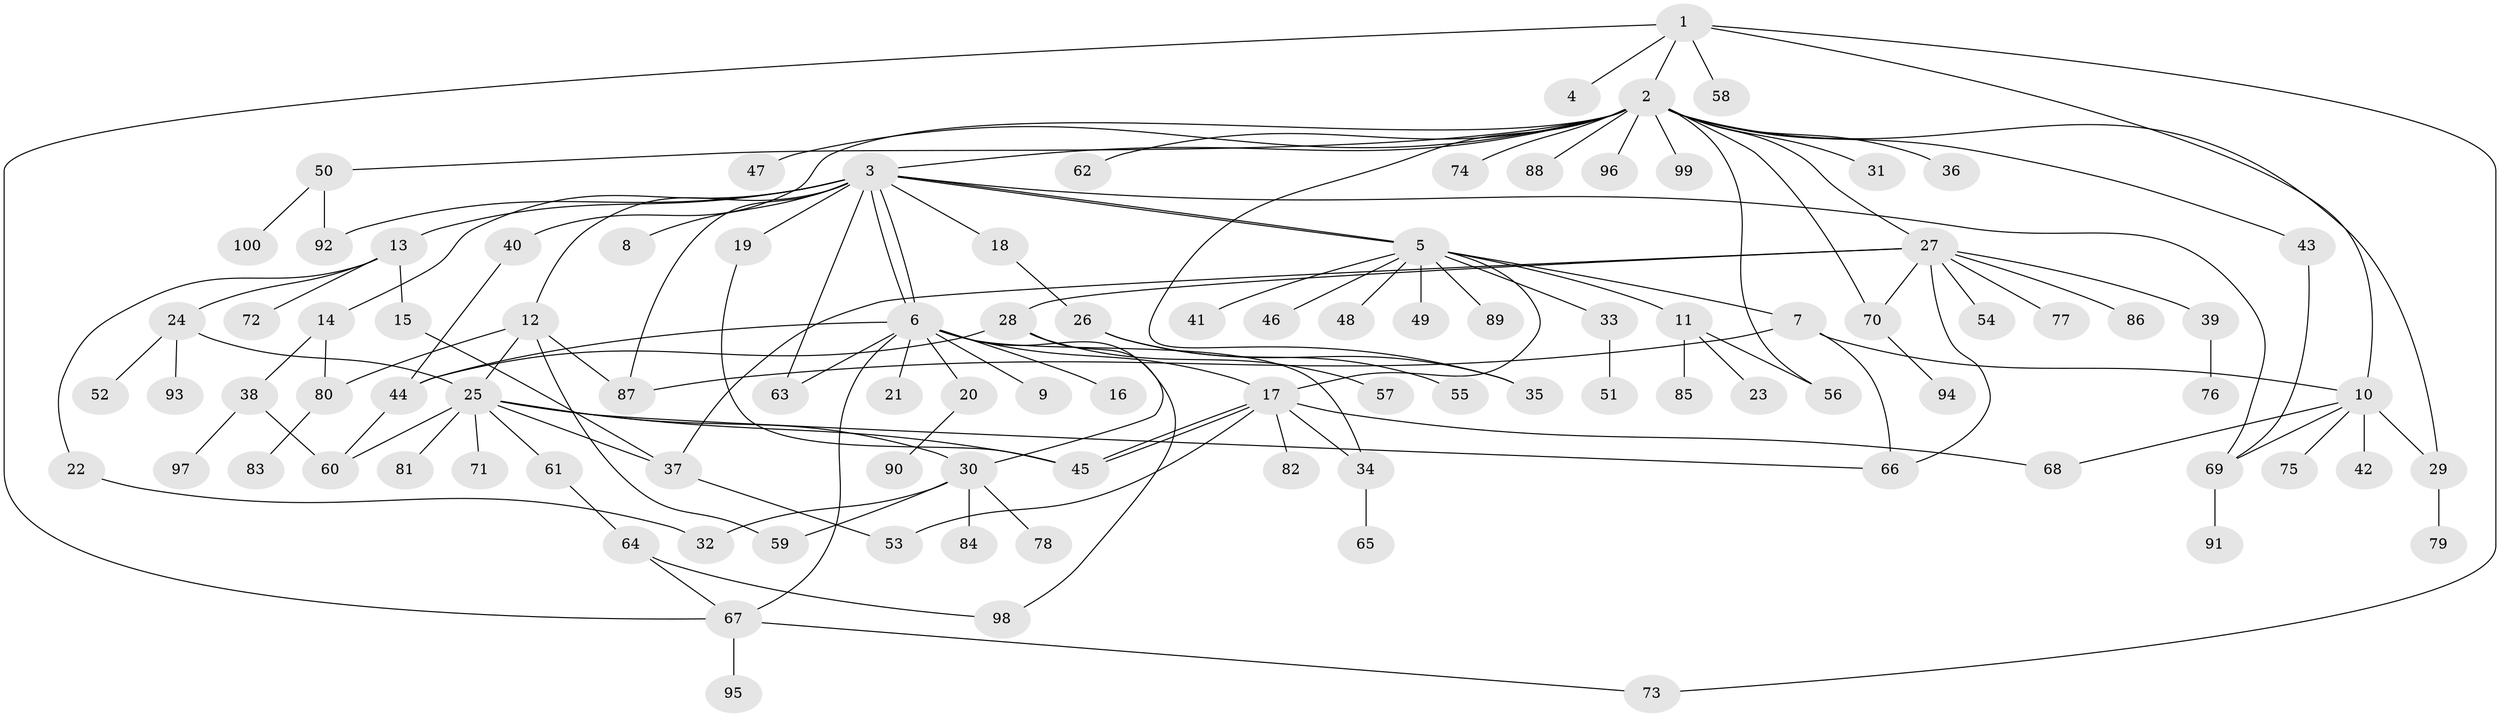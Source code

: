 // Generated by graph-tools (version 1.1) at 2025/11/02/21/25 10:11:08]
// undirected, 100 vertices, 136 edges
graph export_dot {
graph [start="1"]
  node [color=gray90,style=filled];
  1;
  2;
  3;
  4;
  5;
  6;
  7;
  8;
  9;
  10;
  11;
  12;
  13;
  14;
  15;
  16;
  17;
  18;
  19;
  20;
  21;
  22;
  23;
  24;
  25;
  26;
  27;
  28;
  29;
  30;
  31;
  32;
  33;
  34;
  35;
  36;
  37;
  38;
  39;
  40;
  41;
  42;
  43;
  44;
  45;
  46;
  47;
  48;
  49;
  50;
  51;
  52;
  53;
  54;
  55;
  56;
  57;
  58;
  59;
  60;
  61;
  62;
  63;
  64;
  65;
  66;
  67;
  68;
  69;
  70;
  71;
  72;
  73;
  74;
  75;
  76;
  77;
  78;
  79;
  80;
  81;
  82;
  83;
  84;
  85;
  86;
  87;
  88;
  89;
  90;
  91;
  92;
  93;
  94;
  95;
  96;
  97;
  98;
  99;
  100;
  1 -- 2;
  1 -- 4;
  1 -- 10;
  1 -- 58;
  1 -- 67;
  1 -- 73;
  2 -- 3;
  2 -- 27;
  2 -- 29;
  2 -- 31;
  2 -- 35;
  2 -- 36;
  2 -- 40;
  2 -- 43;
  2 -- 47;
  2 -- 50;
  2 -- 56;
  2 -- 62;
  2 -- 70;
  2 -- 74;
  2 -- 88;
  2 -- 96;
  2 -- 99;
  3 -- 5;
  3 -- 5;
  3 -- 6;
  3 -- 6;
  3 -- 8;
  3 -- 12;
  3 -- 13;
  3 -- 14;
  3 -- 18;
  3 -- 19;
  3 -- 63;
  3 -- 69;
  3 -- 87;
  3 -- 92;
  5 -- 7;
  5 -- 11;
  5 -- 17;
  5 -- 33;
  5 -- 41;
  5 -- 46;
  5 -- 48;
  5 -- 49;
  5 -- 89;
  6 -- 9;
  6 -- 16;
  6 -- 17;
  6 -- 20;
  6 -- 21;
  6 -- 34;
  6 -- 44;
  6 -- 63;
  6 -- 67;
  6 -- 98;
  7 -- 10;
  7 -- 66;
  7 -- 87;
  10 -- 29;
  10 -- 42;
  10 -- 68;
  10 -- 69;
  10 -- 75;
  11 -- 23;
  11 -- 56;
  11 -- 85;
  12 -- 25;
  12 -- 59;
  12 -- 80;
  12 -- 87;
  13 -- 15;
  13 -- 22;
  13 -- 24;
  13 -- 72;
  14 -- 38;
  14 -- 80;
  15 -- 37;
  17 -- 34;
  17 -- 45;
  17 -- 45;
  17 -- 53;
  17 -- 68;
  17 -- 82;
  18 -- 26;
  19 -- 45;
  20 -- 90;
  22 -- 32;
  24 -- 25;
  24 -- 52;
  24 -- 93;
  25 -- 30;
  25 -- 37;
  25 -- 45;
  25 -- 60;
  25 -- 61;
  25 -- 66;
  25 -- 71;
  25 -- 81;
  26 -- 35;
  26 -- 55;
  27 -- 28;
  27 -- 37;
  27 -- 39;
  27 -- 54;
  27 -- 66;
  27 -- 70;
  27 -- 77;
  27 -- 86;
  28 -- 30;
  28 -- 44;
  28 -- 57;
  29 -- 79;
  30 -- 32;
  30 -- 59;
  30 -- 78;
  30 -- 84;
  33 -- 51;
  34 -- 65;
  37 -- 53;
  38 -- 60;
  38 -- 97;
  39 -- 76;
  40 -- 44;
  43 -- 69;
  44 -- 60;
  50 -- 92;
  50 -- 100;
  61 -- 64;
  64 -- 67;
  64 -- 98;
  67 -- 73;
  67 -- 95;
  69 -- 91;
  70 -- 94;
  80 -- 83;
}
